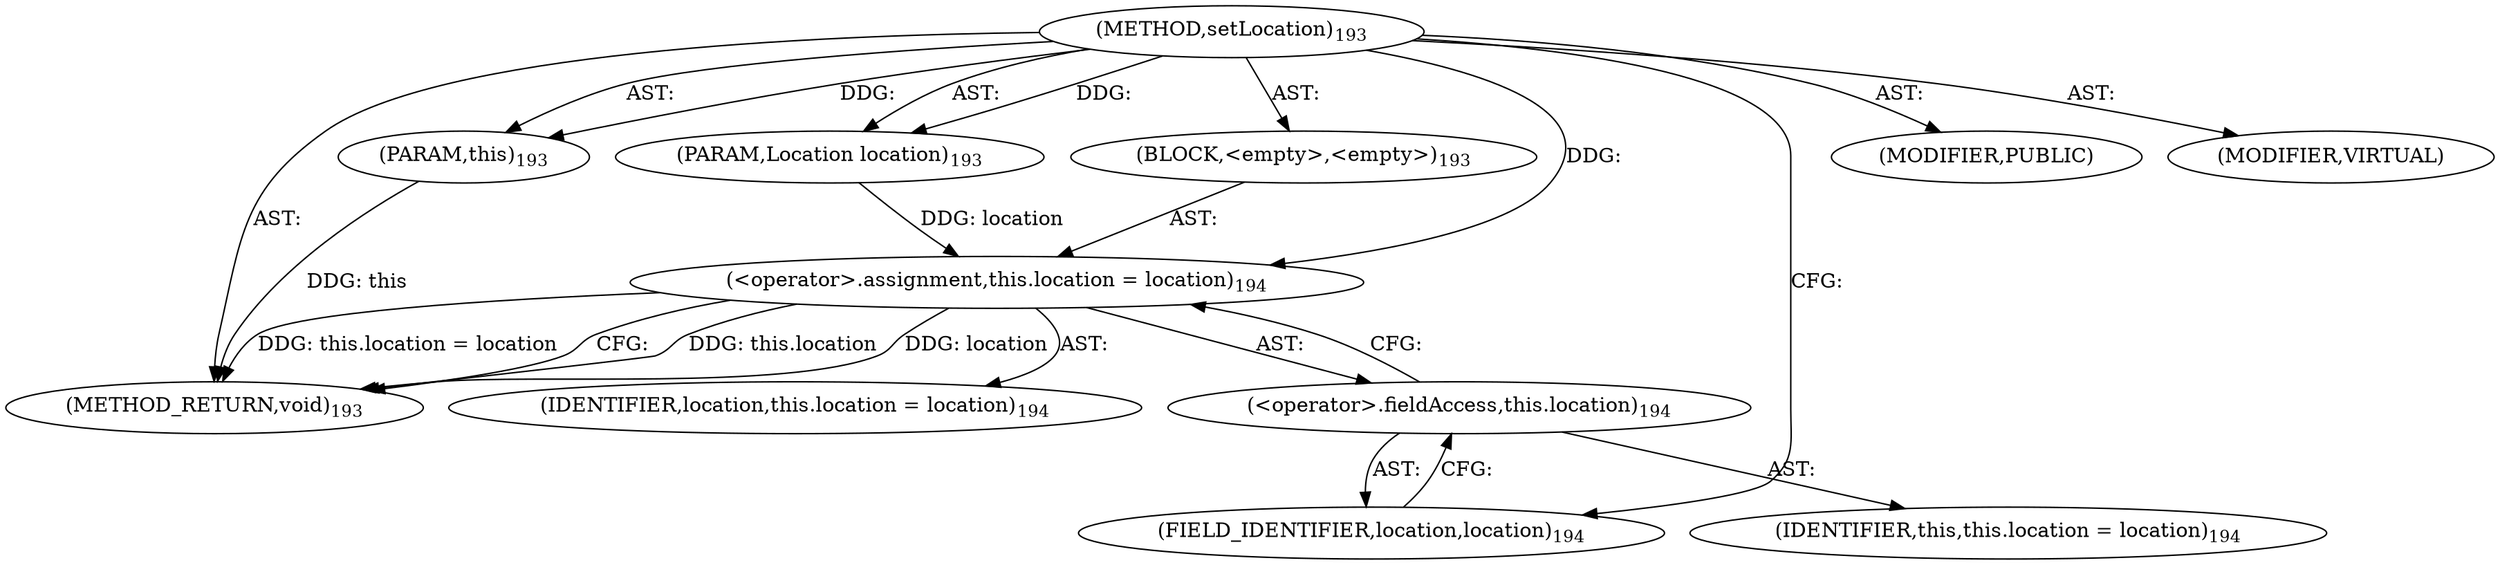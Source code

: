 digraph "setLocation" {  
"111669149706" [label = <(METHOD,setLocation)<SUB>193</SUB>> ]
"115964116994" [label = <(PARAM,this)<SUB>193</SUB>> ]
"115964117015" [label = <(PARAM,Location location)<SUB>193</SUB>> ]
"25769803786" [label = <(BLOCK,&lt;empty&gt;,&lt;empty&gt;)<SUB>193</SUB>> ]
"30064771110" [label = <(&lt;operator&gt;.assignment,this.location = location)<SUB>194</SUB>> ]
"30064771111" [label = <(&lt;operator&gt;.fieldAccess,this.location)<SUB>194</SUB>> ]
"68719476738" [label = <(IDENTIFIER,this,this.location = location)<SUB>194</SUB>> ]
"55834574864" [label = <(FIELD_IDENTIFIER,location,location)<SUB>194</SUB>> ]
"68719476776" [label = <(IDENTIFIER,location,this.location = location)<SUB>194</SUB>> ]
"133143986198" [label = <(MODIFIER,PUBLIC)> ]
"133143986199" [label = <(MODIFIER,VIRTUAL)> ]
"128849018890" [label = <(METHOD_RETURN,void)<SUB>193</SUB>> ]
  "111669149706" -> "115964116994"  [ label = "AST: "] 
  "111669149706" -> "115964117015"  [ label = "AST: "] 
  "111669149706" -> "25769803786"  [ label = "AST: "] 
  "111669149706" -> "133143986198"  [ label = "AST: "] 
  "111669149706" -> "133143986199"  [ label = "AST: "] 
  "111669149706" -> "128849018890"  [ label = "AST: "] 
  "25769803786" -> "30064771110"  [ label = "AST: "] 
  "30064771110" -> "30064771111"  [ label = "AST: "] 
  "30064771110" -> "68719476776"  [ label = "AST: "] 
  "30064771111" -> "68719476738"  [ label = "AST: "] 
  "30064771111" -> "55834574864"  [ label = "AST: "] 
  "30064771110" -> "128849018890"  [ label = "CFG: "] 
  "30064771111" -> "30064771110"  [ label = "CFG: "] 
  "55834574864" -> "30064771111"  [ label = "CFG: "] 
  "111669149706" -> "55834574864"  [ label = "CFG: "] 
  "115964116994" -> "128849018890"  [ label = "DDG: this"] 
  "30064771110" -> "128849018890"  [ label = "DDG: this.location"] 
  "30064771110" -> "128849018890"  [ label = "DDG: location"] 
  "30064771110" -> "128849018890"  [ label = "DDG: this.location = location"] 
  "111669149706" -> "115964116994"  [ label = "DDG: "] 
  "111669149706" -> "115964117015"  [ label = "DDG: "] 
  "115964117015" -> "30064771110"  [ label = "DDG: location"] 
  "111669149706" -> "30064771110"  [ label = "DDG: "] 
}

